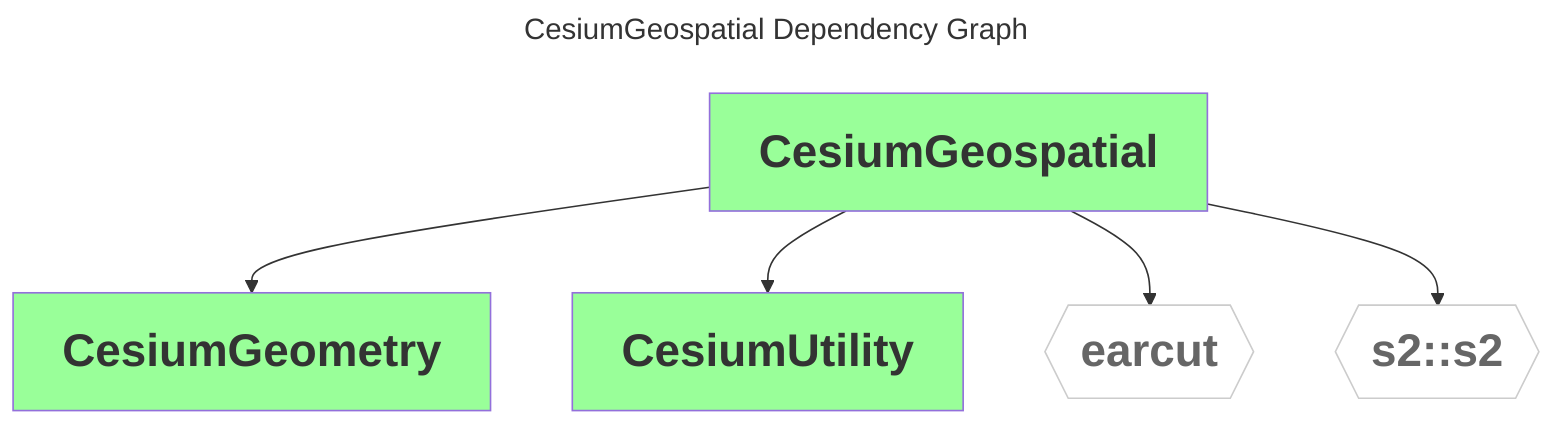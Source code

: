 ---
comment: This file was generated by dep-graph-gen. DO NOT EDIT THIS FILE!

title: CesiumGeospatial Dependency Graph
---
graph TD
  classDef dependencyNode fill:#fff,stroke:#ccc,color:#666,font-weight:bold,font-size:28px
  classDef libraryNode fill:#9f9,font-weight:bold,font-size:28px
  CesiumGeospatial[CesiumGeospatial] --> CesiumGeometry[CesiumGeometry]
  CesiumGeospatial[CesiumGeospatial] --> CesiumUtility[CesiumUtility]
  CesiumGeospatial[CesiumGeospatial] --> earcut{{earcut}}
  CesiumGeospatial[CesiumGeospatial] --> s2_s2{{s2::s2}}
  class earcut,s2_s2 dependencyNode
  class CesiumGeometry,CesiumUtility,CesiumGeospatial libraryNode